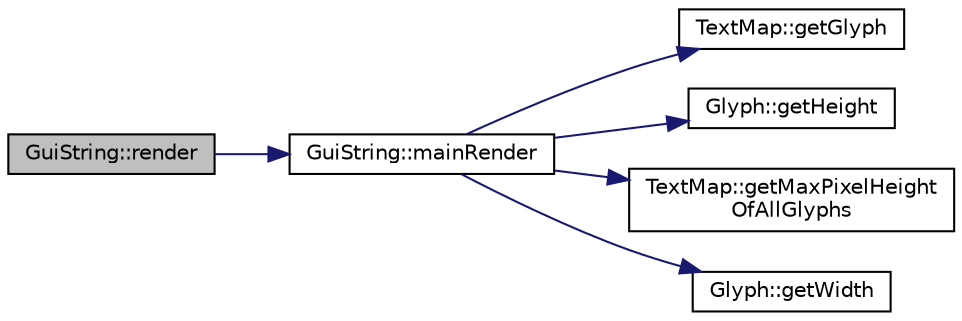 digraph "GuiString::render"
{
 // INTERACTIVE_SVG=YES
 // LATEX_PDF_SIZE
  edge [fontname="Helvetica",fontsize="10",labelfontname="Helvetica",labelfontsize="10"];
  node [fontname="Helvetica",fontsize="10",shape=record];
  rankdir="LR";
  Node1 [label="GuiString::render",height=0.2,width=0.4,color="black", fillcolor="grey75", style="filled", fontcolor="black",tooltip=" "];
  Node1 -> Node2 [color="midnightblue",fontsize="10",style="solid",fontname="Helvetica"];
  Node2 [label="GuiString::mainRender",height=0.2,width=0.4,color="black", fillcolor="white", style="filled",URL="$dd/df5/class_gui_string.html#a2de41389b7f44064a13193fc8d8f7822",tooltip=" "];
  Node2 -> Node3 [color="midnightblue",fontsize="10",style="solid",fontname="Helvetica"];
  Node3 [label="TextMap::getGlyph",height=0.2,width=0.4,color="black", fillcolor="white", style="filled",URL="$db/d74/class_text_map.html#aa255b018cda98630ea032d99431e5c08",tooltip=" "];
  Node2 -> Node4 [color="midnightblue",fontsize="10",style="solid",fontname="Helvetica"];
  Node4 [label="Glyph::getHeight",height=0.2,width=0.4,color="black", fillcolor="white", style="filled",URL="$db/db4/struct_glyph.html#acde78c0f1f504ded10a319581b7ff8cf",tooltip=" "];
  Node2 -> Node5 [color="midnightblue",fontsize="10",style="solid",fontname="Helvetica"];
  Node5 [label="TextMap::getMaxPixelHeight\lOfAllGlyphs",height=0.2,width=0.4,color="black", fillcolor="white", style="filled",URL="$db/d74/class_text_map.html#a51dea925ea75100dd8221e9415959baf",tooltip=" "];
  Node2 -> Node6 [color="midnightblue",fontsize="10",style="solid",fontname="Helvetica"];
  Node6 [label="Glyph::getWidth",height=0.2,width=0.4,color="black", fillcolor="white", style="filled",URL="$db/db4/struct_glyph.html#a838940af793d410d6208d71a8691c24c",tooltip=" "];
}
